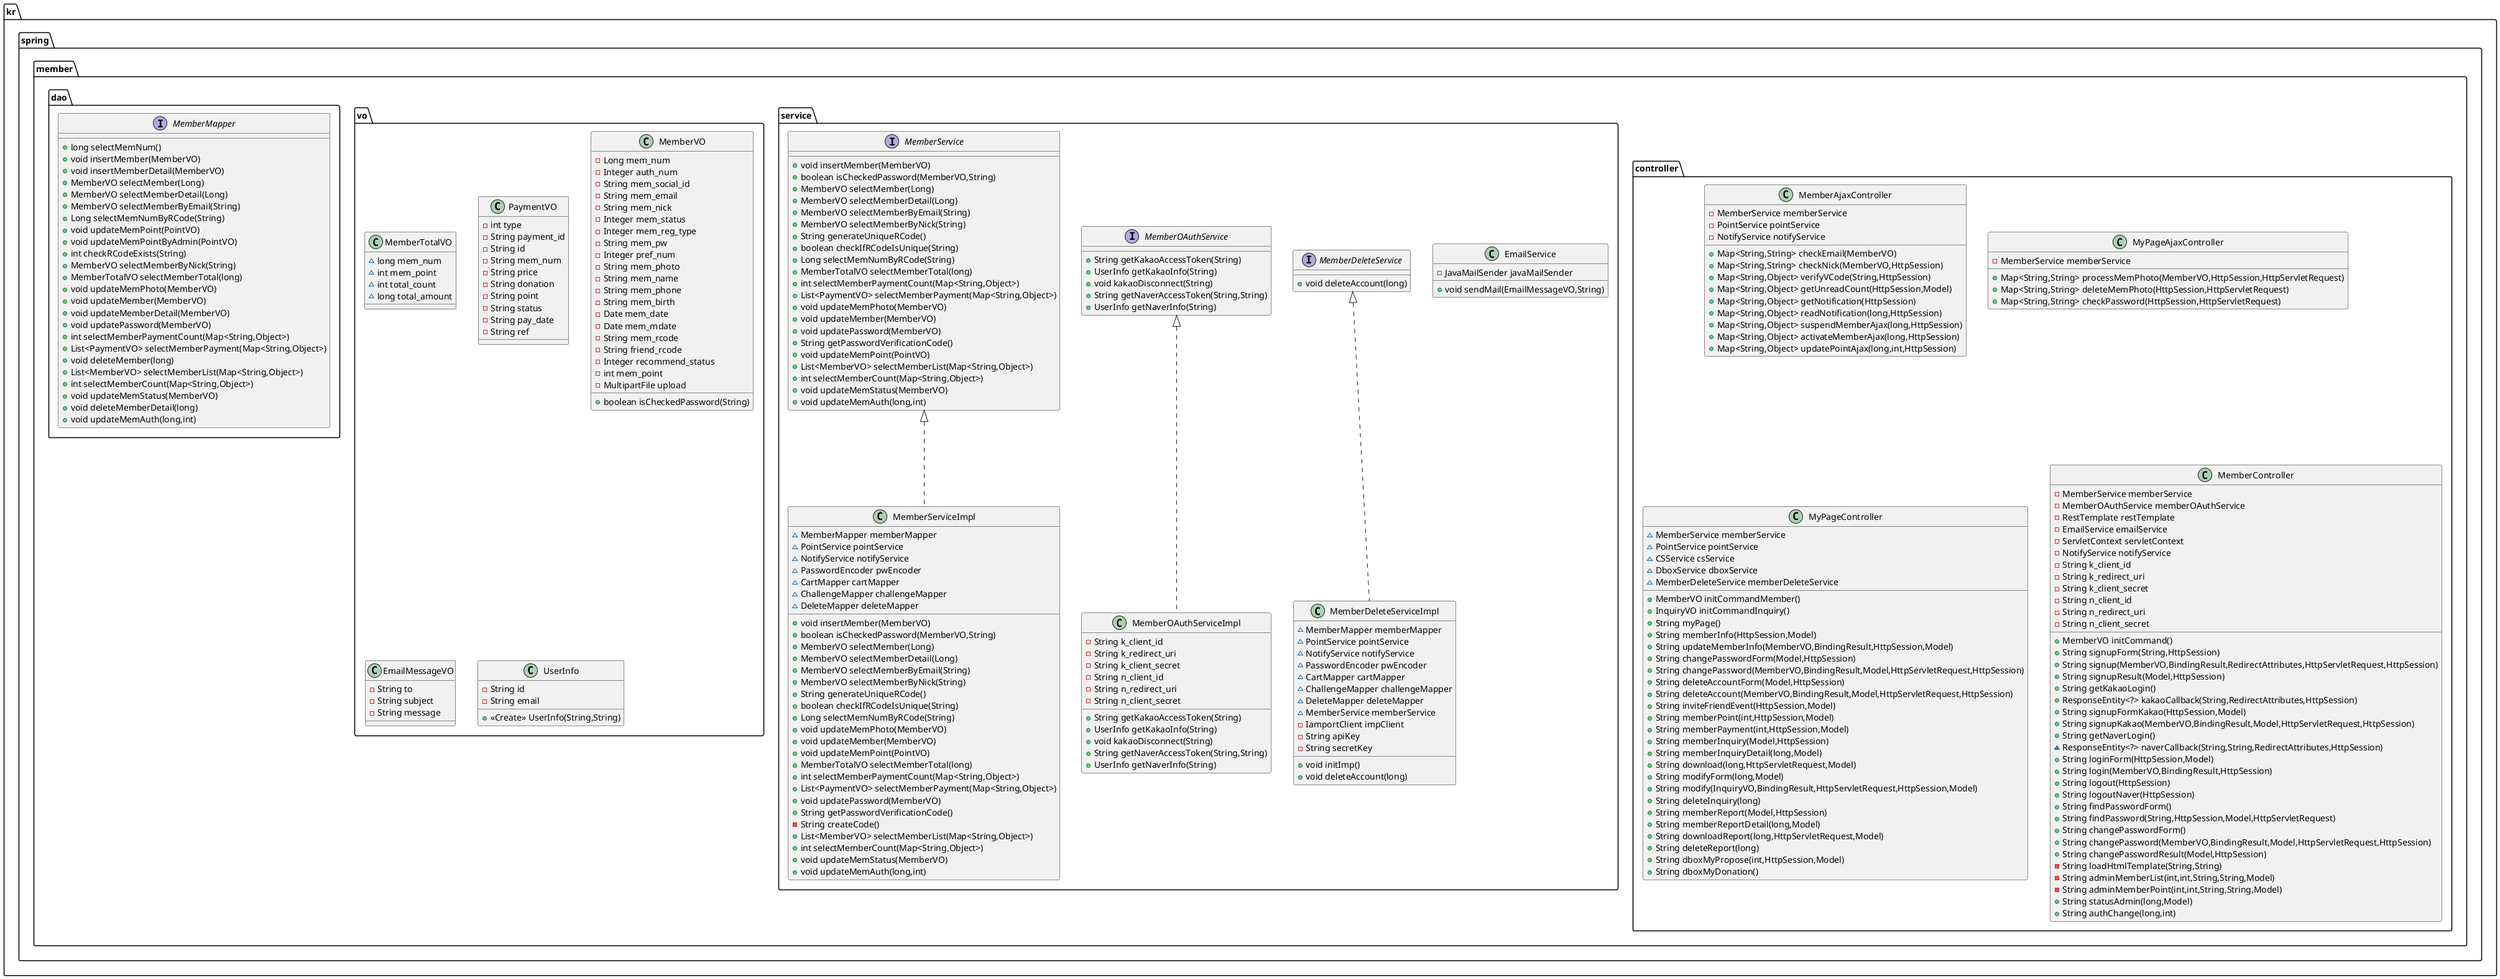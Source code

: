 @startuml
class kr.spring.member.controller.MemberAjaxController {
- MemberService memberService
- PointService pointService
- NotifyService notifyService
+ Map<String,String> checkEmail(MemberVO)
+ Map<String,String> checkNick(MemberVO,HttpSession)
+ Map<String,Object> verifyVCode(String,HttpSession)
+ Map<String,Object> getUnreadCount(HttpSession,Model)
+ Map<String,Object> getNotification(HttpSession)
+ Map<String,Object> readNotification(long,HttpSession)
+ Map<String,Object> suspendMemberAjax(long,HttpSession)
+ Map<String,Object> activateMemberAjax(long,HttpSession)
+ Map<String,Object> updatePointAjax(long,int,HttpSession)
}


class kr.spring.member.service.MemberOAuthServiceImpl {
- String k_client_id
- String k_redirect_uri
- String k_client_secret
- String n_client_id
- String n_redirect_uri
- String n_client_secret
+ String getKakaoAccessToken(String)
+ UserInfo getKakaoInfo(String)
+ void kakaoDisconnect(String)
+ String getNaverAccessToken(String,String)
+ UserInfo getNaverInfo(String)
}


class kr.spring.member.service.EmailService {
- JavaMailSender javaMailSender
+ void sendMail(EmailMessageVO,String)
}


interface kr.spring.member.service.MemberDeleteService {
+ void deleteAccount(long)
}

interface kr.spring.member.service.MemberOAuthService {
+ String getKakaoAccessToken(String)
+ UserInfo getKakaoInfo(String)
+ void kakaoDisconnect(String)
+ String getNaverAccessToken(String,String)
+ UserInfo getNaverInfo(String)
}

interface kr.spring.member.service.MemberService {
+ void insertMember(MemberVO)
+ boolean isCheckedPassword(MemberVO,String)
+ MemberVO selectMember(Long)
+ MemberVO selectMemberDetail(Long)
+ MemberVO selectMemberByEmail(String)
+ MemberVO selectMemberByNick(String)
+ String generateUniqueRCode()
+ boolean checkIfRCodeIsUnique(String)
+ Long selectMemNumByRCode(String)
+ MemberTotalVO selectMemberTotal(long)
+ int selectMemberPaymentCount(Map<String,Object>)
+ List<PaymentVO> selectMemberPayment(Map<String,Object>)
+ void updateMemPhoto(MemberVO)
+ void updateMember(MemberVO)
+ void updatePassword(MemberVO)
+ String getPasswordVerificationCode()
+ void updateMemPoint(PointVO)
+ List<MemberVO> selectMemberList(Map<String,Object>)
+ int selectMemberCount(Map<String,Object>)
+ void updateMemStatus(MemberVO)
+ void updateMemAuth(long,int)
}

class kr.spring.member.vo.MemberTotalVO {
~ long mem_num
~ int mem_point
~ int total_count
~ long total_amount
}

class kr.spring.member.service.MemberDeleteServiceImpl {
~ MemberMapper memberMapper
~ PointService pointService
~ NotifyService notifyService
~ PasswordEncoder pwEncoder
~ CartMapper cartMapper
~ ChallengeMapper challengeMapper
~ DeleteMapper deleteMapper
~ MemberService memberService
- IamportClient impClient
- String apiKey
- String secretKey
+ void initImp()
+ void deleteAccount(long)
}


class kr.spring.member.vo.PaymentVO {
- int type
- String payment_id
- String id
- String mem_num
- String price
- String donation
- String point
- String status
- String pay_date
- String ref
}

interface kr.spring.member.dao.MemberMapper {
+ long selectMemNum()
+ void insertMember(MemberVO)
+ void insertMemberDetail(MemberVO)
+ MemberVO selectMember(Long)
+ MemberVO selectMemberDetail(Long)
+ MemberVO selectMemberByEmail(String)
+ Long selectMemNumByRCode(String)
+ void updateMemPoint(PointVO)
+ void updateMemPointByAdmin(PointVO)
+ int checkRCodeExists(String)
+ MemberVO selectMemberByNick(String)
+ MemberTotalVO selectMemberTotal(long)
+ void updateMemPhoto(MemberVO)
+ void updateMember(MemberVO)
+ void updateMemberDetail(MemberVO)
+ void updatePassword(MemberVO)
+ int selectMemberPaymentCount(Map<String,Object>)
+ List<PaymentVO> selectMemberPayment(Map<String,Object>)
+ void deleteMember(long)
+ List<MemberVO> selectMemberList(Map<String,Object>)
+ int selectMemberCount(Map<String,Object>)
+ void updateMemStatus(MemberVO)
+ void deleteMemberDetail(long)
+ void updateMemAuth(long,int)
}

class kr.spring.member.controller.MyPageAjaxController {
- MemberService memberService
+ Map<String,String> processMemPhoto(MemberVO,HttpSession,HttpServletRequest)
+ Map<String,String> deleteMemPhoto(HttpSession,HttpServletRequest)
+ Map<String,String> checkPassword(HttpSession,HttpServletRequest)
}


class kr.spring.member.controller.MyPageController {
~ MemberService memberService
~ PointService pointService
~ CSService csService
~ DboxService dboxService
~ MemberDeleteService memberDeleteService
+ MemberVO initCommandMember()
+ InquiryVO initCommandInquiry()
+ String myPage()
+ String memberInfo(HttpSession,Model)
+ String updateMemberInfo(MemberVO,BindingResult,HttpSession,Model)
+ String changePasswordForm(Model,HttpSession)
+ String changePassword(MemberVO,BindingResult,Model,HttpServletRequest,HttpSession)
+ String deleteAccountForm(Model,HttpSession)
+ String deleteAccount(MemberVO,BindingResult,Model,HttpServletRequest,HttpSession)
+ String inviteFriendEvent(HttpSession,Model)
+ String memberPoint(int,HttpSession,Model)
+ String memberPayment(int,HttpSession,Model)
+ String memberInquiry(Model,HttpSession)
+ String memberInquiryDetail(long,Model)
+ String download(long,HttpServletRequest,Model)
+ String modifyForm(long,Model)
+ String modify(InquiryVO,BindingResult,HttpServletRequest,HttpSession,Model)
+ String deleteInquiry(long)
+ String memberReport(Model,HttpSession)
+ String memberReportDetail(long,Model)
+ String downloadReport(long,HttpServletRequest,Model)
+ String deleteReport(long)
+ String dboxMyPropose(int,HttpSession,Model)
+ String dboxMyDonation()
}


class kr.spring.member.controller.MemberController {
- MemberService memberService
- MemberOAuthService memberOAuthService
- RestTemplate restTemplate
- EmailService emailService
- ServletContext servletContext
- NotifyService notifyService
- String k_client_id
- String k_redirect_uri
- String k_client_secret
- String n_client_id
- String n_redirect_uri
- String n_client_secret
+ MemberVO initCommand()
+ String signupForm(String,HttpSession)
+ String signup(MemberVO,BindingResult,RedirectAttributes,HttpServletRequest,HttpSession)
+ String signupResult(Model,HttpSession)
+ String getKakaoLogin()
+ ResponseEntity<?> kakaoCallback(String,RedirectAttributes,HttpSession)
+ String signupFormKakao(HttpSession,Model)
+ String signupKakao(MemberVO,BindingResult,Model,HttpServletRequest,HttpSession)
+ String getNaverLogin()
~ ResponseEntity<?> naverCallback(String,String,RedirectAttributes,HttpSession)
+ String loginForm(HttpSession,Model)
+ String login(MemberVO,BindingResult,HttpSession)
+ String logout(HttpSession)
+ String logoutNaver(HttpSession)
+ String findPasswordForm()
+ String findPassword(String,HttpSession,Model,HttpServletRequest)
+ String changePasswordForm()
+ String changePassword(MemberVO,BindingResult,Model,HttpServletRequest,HttpSession)
+ String changePasswordResult(Model,HttpSession)
- String loadHtmlTemplate(String,String)
- String adminMemberList(int,int,String,String,Model)
- String adminMemberPoint(int,int,String,String,Model)
+ String statusAdmin(long,Model)
+ String authChange(long,int)
}


class kr.spring.member.vo.MemberVO {
- Long mem_num
- Integer auth_num
- String mem_social_id
- String mem_email
- String mem_nick
- Integer mem_status
- Integer mem_reg_type
- String mem_pw
- Integer pref_num
- String mem_photo
- String mem_name
- String mem_phone
- String mem_birth
- Date mem_date
- Date mem_mdate
- String mem_rcode
- String friend_rcode
- Integer recommend_status
- int mem_point
- MultipartFile upload
+ boolean isCheckedPassword(String)
}


class kr.spring.member.vo.EmailMessageVO {
- String to
- String subject
- String message
}

class kr.spring.member.service.MemberServiceImpl {
~ MemberMapper memberMapper
~ PointService pointService
~ NotifyService notifyService
~ PasswordEncoder pwEncoder
~ CartMapper cartMapper
~ ChallengeMapper challengeMapper
~ DeleteMapper deleteMapper
+ void insertMember(MemberVO)
+ boolean isCheckedPassword(MemberVO,String)
+ MemberVO selectMember(Long)
+ MemberVO selectMemberDetail(Long)
+ MemberVO selectMemberByEmail(String)
+ MemberVO selectMemberByNick(String)
+ String generateUniqueRCode()
+ boolean checkIfRCodeIsUnique(String)
+ Long selectMemNumByRCode(String)
+ void updateMemPhoto(MemberVO)
+ void updateMember(MemberVO)
+ void updateMemPoint(PointVO)
+ MemberTotalVO selectMemberTotal(long)
+ int selectMemberPaymentCount(Map<String,Object>)
+ List<PaymentVO> selectMemberPayment(Map<String,Object>)
+ void updatePassword(MemberVO)
+ String getPasswordVerificationCode()
- String createCode()
+ List<MemberVO> selectMemberList(Map<String,Object>)
+ int selectMemberCount(Map<String,Object>)
+ void updateMemStatus(MemberVO)
+ void updateMemAuth(long,int)
}


class kr.spring.member.vo.UserInfo {
- String id
- String email
+ <<Create>> UserInfo(String,String)
}




kr.spring.member.service.MemberOAuthService <|.. kr.spring.member.service.MemberOAuthServiceImpl
kr.spring.member.service.MemberDeleteService <|.. kr.spring.member.service.MemberDeleteServiceImpl
kr.spring.member.service.MemberService <|.. kr.spring.member.service.MemberServiceImpl
@enduml